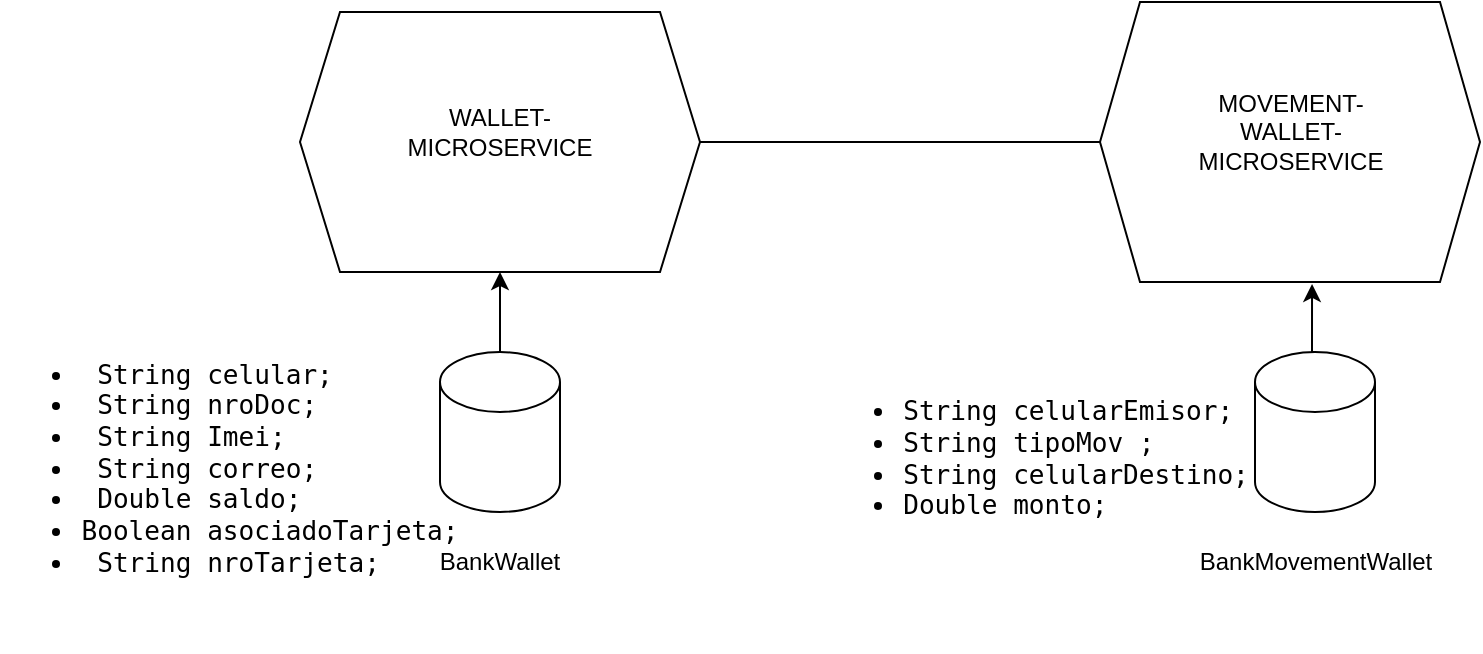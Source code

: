 <mxfile version="15.9.6" type="github">
  <diagram id="prtHgNgQTEPvFCAcTncT" name="Page-1">
    <mxGraphModel dx="1865" dy="521" grid="1" gridSize="10" guides="1" tooltips="1" connect="1" arrows="1" fold="1" page="1" pageScale="1" pageWidth="827" pageHeight="1169" math="0" shadow="0">
      <root>
        <mxCell id="0" />
        <mxCell id="1" parent="0" />
        <mxCell id="K92P9nOB-8vSl3jlvbO0-9" style="edgeStyle=orthogonalEdgeStyle;rounded=0;orthogonalLoop=1;jettySize=auto;html=1;exitX=0.5;exitY=0;exitDx=0;exitDy=0;exitPerimeter=0;entryX=0.5;entryY=1;entryDx=0;entryDy=0;" edge="1" parent="1" source="K92P9nOB-8vSl3jlvbO0-1" target="K92P9nOB-8vSl3jlvbO0-3">
          <mxGeometry relative="1" as="geometry" />
        </mxCell>
        <mxCell id="K92P9nOB-8vSl3jlvbO0-1" value="" style="shape=cylinder3;whiteSpace=wrap;html=1;boundedLbl=1;backgroundOutline=1;size=15;" vertex="1" parent="1">
          <mxGeometry x="210" y="320" width="60" height="80" as="geometry" />
        </mxCell>
        <mxCell id="K92P9nOB-8vSl3jlvbO0-10" style="edgeStyle=orthogonalEdgeStyle;rounded=0;orthogonalLoop=1;jettySize=auto;html=1;exitX=0.5;exitY=0;exitDx=0;exitDy=0;exitPerimeter=0;entryX=0.558;entryY=1.007;entryDx=0;entryDy=0;entryPerimeter=0;" edge="1" parent="1" source="K92P9nOB-8vSl3jlvbO0-2" target="K92P9nOB-8vSl3jlvbO0-4">
          <mxGeometry relative="1" as="geometry" />
        </mxCell>
        <mxCell id="K92P9nOB-8vSl3jlvbO0-2" value="" style="shape=cylinder3;whiteSpace=wrap;html=1;boundedLbl=1;backgroundOutline=1;size=15;" vertex="1" parent="1">
          <mxGeometry x="617.5" y="320" width="60" height="80" as="geometry" />
        </mxCell>
        <mxCell id="K92P9nOB-8vSl3jlvbO0-3" value="" style="shape=hexagon;perimeter=hexagonPerimeter2;whiteSpace=wrap;html=1;fixedSize=1;" vertex="1" parent="1">
          <mxGeometry x="140" y="150" width="200" height="130" as="geometry" />
        </mxCell>
        <mxCell id="K92P9nOB-8vSl3jlvbO0-4" value="" style="shape=hexagon;perimeter=hexagonPerimeter2;whiteSpace=wrap;html=1;fixedSize=1;" vertex="1" parent="1">
          <mxGeometry x="540" y="145" width="190" height="140" as="geometry" />
        </mxCell>
        <mxCell id="K92P9nOB-8vSl3jlvbO0-5" value="WALLET- MICROSERVICE" style="text;html=1;strokeColor=none;fillColor=none;align=center;verticalAlign=middle;whiteSpace=wrap;rounded=0;" vertex="1" parent="1">
          <mxGeometry x="180" y="195" width="120" height="30" as="geometry" />
        </mxCell>
        <mxCell id="K92P9nOB-8vSl3jlvbO0-6" value="MOVEMENT- WALLET-MICROSERVICE" style="text;html=1;strokeColor=none;fillColor=none;align=center;verticalAlign=middle;whiteSpace=wrap;rounded=0;" vertex="1" parent="1">
          <mxGeometry x="592.5" y="182.5" width="85" height="55" as="geometry" />
        </mxCell>
        <mxCell id="K92P9nOB-8vSl3jlvbO0-7" value="BankWallet" style="text;html=1;strokeColor=none;fillColor=none;align=center;verticalAlign=middle;whiteSpace=wrap;rounded=0;" vertex="1" parent="1">
          <mxGeometry x="210" y="410" width="60" height="30" as="geometry" />
        </mxCell>
        <mxCell id="K92P9nOB-8vSl3jlvbO0-8" value="BankMovementWallet" style="text;html=1;strokeColor=none;fillColor=none;align=center;verticalAlign=middle;whiteSpace=wrap;rounded=0;" vertex="1" parent="1">
          <mxGeometry x="617.5" y="410" width="60" height="30" as="geometry" />
        </mxCell>
        <mxCell id="K92P9nOB-8vSl3jlvbO0-11" value="" style="endArrow=none;html=1;rounded=0;entryX=0;entryY=0.5;entryDx=0;entryDy=0;exitX=1;exitY=0.5;exitDx=0;exitDy=0;" edge="1" parent="1" source="K92P9nOB-8vSl3jlvbO0-3" target="K92P9nOB-8vSl3jlvbO0-4">
          <mxGeometry width="50" height="50" relative="1" as="geometry">
            <mxPoint x="320" y="270" as="sourcePoint" />
            <mxPoint x="370" y="220" as="targetPoint" />
          </mxGeometry>
        </mxCell>
        <mxCell id="K92P9nOB-8vSl3jlvbO0-12" value="&lt;pre style=&quot;font-family: &amp;#34;jetbrains mono&amp;#34; , monospace ; font-size: 9.8pt&quot;&gt;&lt;div style=&quot;text-align: justify&quot;&gt;&lt;ul&gt;&lt;li&gt;&lt;span style=&quot;background-color: rgb(255 , 255 , 255) ; font-size: 9.8pt ; white-space: normal&quot;&gt;&amp;nbsp;String celular;&lt;/span&gt;&lt;/li&gt;&lt;li&gt;&lt;span style=&quot;font-size: 9.8pt ; white-space: normal&quot;&gt;&amp;nbsp;String nroDoc;&lt;/span&gt;&lt;/li&gt;&lt;li&gt;&lt;span style=&quot;font-size: 9.8pt ; white-space: normal&quot;&gt;&amp;nbsp;String Imei;&lt;/span&gt;&lt;/li&gt;&lt;li&gt;&lt;span style=&quot;font-size: 9.8pt ; white-space: normal&quot;&gt;&amp;nbsp;String correo;&lt;/span&gt;&lt;/li&gt;&lt;li&gt;&lt;span style=&quot;font-size: 9.8pt ; white-space: normal&quot;&gt;&amp;nbsp;Double saldo;&amp;nbsp;&lt;/span&gt;&lt;/li&gt;&lt;li&gt;Boolean &lt;span style=&quot;font-size: 9.8pt ; white-space: normal&quot;&gt;asociadoTarjeta&lt;/span&gt;&lt;span style=&quot;font-size: 9.8pt ; white-space: normal&quot;&gt;;&lt;/span&gt;&lt;/li&gt;&lt;li&gt;&lt;font style=&quot;background-color: rgb(255 , 255 , 255)&quot;&gt; String nroTarjeta;&lt;/font&gt;&lt;/li&gt;&lt;/ul&gt;&lt;/div&gt;&lt;/pre&gt;" style="text;html=1;strokeColor=none;fillColor=none;align=center;verticalAlign=middle;whiteSpace=wrap;rounded=0;" vertex="1" parent="1">
          <mxGeometry x="20" y="285" width="170" height="185" as="geometry" />
        </mxCell>
        <mxCell id="K92P9nOB-8vSl3jlvbO0-14" value="&lt;pre style=&quot;font-family: &amp;#34;jetbrains mono&amp;#34; , monospace ; font-size: 9.8pt&quot;&gt;&lt;div style=&quot;text-align: justify&quot;&gt;&lt;span style=&quot;font-size: 9.8pt ; white-space: normal&quot;&gt;&lt;ul&gt;&lt;li&gt;&lt;span style=&quot;font-size: 9.8pt ; white-space: normal&quot;&gt;String celularEmisor;&lt;/span&gt;&lt;/li&gt;&lt;li&gt;&lt;span style=&quot;font-size: 9.8pt ; white-space: normal&quot;&gt;String tipoMov ;&lt;/span&gt;&lt;/li&gt;&lt;li&gt;&lt;span style=&quot;font-size: 9.8pt ; white-space: normal&quot;&gt;String celularDestino;&lt;/span&gt;&lt;/li&gt;&lt;li&gt;&lt;span style=&quot;font-size: 9.8pt ; white-space: normal&quot;&gt;Double monto&lt;/span&gt;&lt;span style=&quot;font-size: 9.8pt ; white-space: normal&quot;&gt;;&lt;/span&gt;&lt;/li&gt;&lt;/ul&gt;&lt;/span&gt;&lt;/div&gt;&lt;/pre&gt;" style="text;html=1;strokeColor=none;fillColor=none;align=center;verticalAlign=middle;whiteSpace=wrap;rounded=0;" vertex="1" parent="1">
          <mxGeometry x="397.5" y="280" width="220" height="185" as="geometry" />
        </mxCell>
      </root>
    </mxGraphModel>
  </diagram>
</mxfile>
